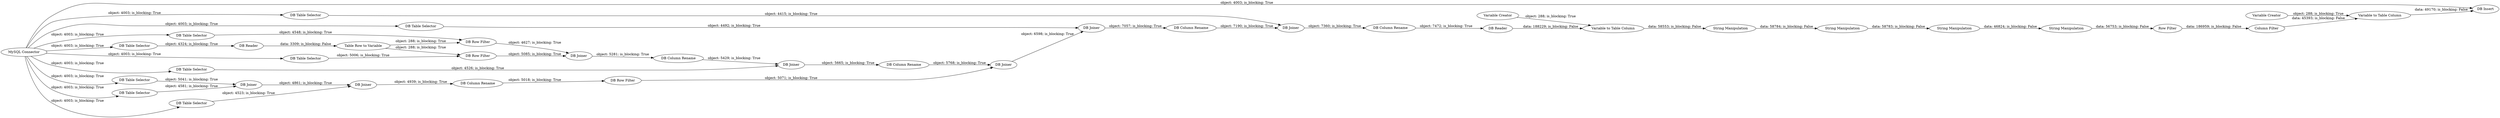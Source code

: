 digraph {
	"-2356704558935646724_144" [label="Column Filter"]
	"-2356704558935646724_55" [label="DB Column Rename"]
	"-2356704558935646724_80" [label="DB Column Rename"]
	"-2356704558935646724_53" [label="DB Table Selector"]
	"-2356704558935646724_42" [label="DB Insert"]
	"-2356704558935646724_40" [label="DB Column Rename"]
	"-2356704558935646724_60" [label="String Manipulation"]
	"-2356704558935646724_74" [label="DB Joiner"]
	"-2356704558935646724_36" [label="DB Table Selector"]
	"-2356704558935646724_71" [label="DB Table Selector"]
	"-2356704558935646724_43" [label="DB Table Selector"]
	"-2356704558935646724_130" [label="DB Reader"]
	"-2356704558935646724_133" [label="Table Row to Variable"]
	"-2356704558935646724_41" [label="DB Reader"]
	"-2356704558935646724_70" [label="Variable Creator"]
	"-2356704558935646724_39" [label="DB Joiner"]
	"-2356704558935646724_78" [label="DB Table Selector"]
	"-2356704558935646724_54" [label="DB Joiner"]
	"-2356704558935646724_145" [label="MySQL Connector"]
	"-2356704558935646724_143" [label="Variable to Table Column"]
	"-2356704558935646724_58" [label="DB Column Rename"]
	"-2356704558935646724_75" [label="DB Column Rename"]
	"-2356704558935646724_139" [label="Row Filter"]
	"-2356704558935646724_59" [label="String Manipulation"]
	"-2356704558935646724_56" [label="DB Table Selector"]
	"-2356704558935646724_21" [label="String Manipulation"]
	"-2356704558935646724_146" [label="DB Row Filter"]
	"-2356704558935646724_147" [label="DB Row Filter"]
	"-2356704558935646724_142" [label="Variable Creator"]
	"-2356704558935646724_44" [label="DB Table Selector"]
	"-2356704558935646724_77" [label="String Manipulation"]
	"-2356704558935646724_57" [label="DB Joiner"]
	"-2356704558935646724_38" [label="DB Table Selector"]
	"-2356704558935646724_131" [label="DB Table Selector"]
	"-2356704558935646724_76" [label="DB Row Filter"]
	"-2356704558935646724_52" [label="DB Joiner"]
	"-2356704558935646724_72" [label="DB Joiner"]
	"-2356704558935646724_69" [label="Variable to Table Column"]
	"-2356704558935646724_79" [label="DB Joiner"]
	"-2356704558935646724_55" -> "-2356704558935646724_52" [label="object: 5768; is_blocking: True"]
	"-2356704558935646724_80" -> "-2356704558935646724_41" [label="object: 7472; is_blocking: True"]
	"-2356704558935646724_72" -> "-2356704558935646724_74" [label="object: 4861; is_blocking: True"]
	"-2356704558935646724_133" -> "-2356704558935646724_146" [label="object: 288; is_blocking: True"]
	"-2356704558935646724_78" -> "-2356704558935646724_79" [label="object: 4415; is_blocking: True"]
	"-2356704558935646724_145" -> "-2356704558935646724_44" [label="object: 4003; is_blocking: True"]
	"-2356704558935646724_57" -> "-2356704558935646724_58" [label="object: 7057; is_blocking: True"]
	"-2356704558935646724_145" -> "-2356704558935646724_36" [label="object: 4003; is_blocking: True"]
	"-2356704558935646724_56" -> "-2356704558935646724_57" [label="object: 4492; is_blocking: True"]
	"-2356704558935646724_43" -> "-2356704558935646724_74" [label="object: 4523; is_blocking: True"]
	"-2356704558935646724_59" -> "-2356704558935646724_60" [label="data: 58784; is_blocking: False"]
	"-2356704558935646724_145" -> "-2356704558935646724_56" [label="object: 4003; is_blocking: True"]
	"-2356704558935646724_70" -> "-2356704558935646724_69" [label="object: 288; is_blocking: True"]
	"-2356704558935646724_40" -> "-2356704558935646724_54" [label="object: 5429; is_blocking: True"]
	"-2356704558935646724_60" -> "-2356704558935646724_77" [label="data: 58783; is_blocking: False"]
	"-2356704558935646724_41" -> "-2356704558935646724_69" [label="data: 188229; is_blocking: False"]
	"-2356704558935646724_130" -> "-2356704558935646724_133" [label="data: 3309; is_blocking: False"]
	"-2356704558935646724_21" -> "-2356704558935646724_139" [label="data: 56753; is_blocking: False"]
	"-2356704558935646724_74" -> "-2356704558935646724_75" [label="object: 4939; is_blocking: True"]
	"-2356704558935646724_52" -> "-2356704558935646724_57" [label="object: 6598; is_blocking: True"]
	"-2356704558935646724_133" -> "-2356704558935646724_147" [label="object: 288; is_blocking: True"]
	"-2356704558935646724_145" -> "-2356704558935646724_42" [label="object: 4003; is_blocking: True"]
	"-2356704558935646724_38" -> "-2356704558935646724_147" [label="object: 4548; is_blocking: True"]
	"-2356704558935646724_145" -> "-2356704558935646724_53" [label="object: 4003; is_blocking: True"]
	"-2356704558935646724_145" -> "-2356704558935646724_38" [label="object: 4003; is_blocking: True"]
	"-2356704558935646724_142" -> "-2356704558935646724_143" [label="object: 288; is_blocking: True"]
	"-2356704558935646724_75" -> "-2356704558935646724_76" [label="object: 5018; is_blocking: True"]
	"-2356704558935646724_145" -> "-2356704558935646724_71" [label="object: 4003; is_blocking: True"]
	"-2356704558935646724_139" -> "-2356704558935646724_144" [label="data: 186959; is_blocking: False"]
	"-2356704558935646724_44" -> "-2356704558935646724_72" [label="object: 4581; is_blocking: True"]
	"-2356704558935646724_145" -> "-2356704558935646724_131" [label="object: 4003; is_blocking: True"]
	"-2356704558935646724_77" -> "-2356704558935646724_21" [label="data: 46824; is_blocking: False"]
	"-2356704558935646724_53" -> "-2356704558935646724_54" [label="object: 4526; is_blocking: True"]
	"-2356704558935646724_144" -> "-2356704558935646724_143" [label="data: 45393; is_blocking: False"]
	"-2356704558935646724_36" -> "-2356704558935646724_146" [label="object: 5006; is_blocking: True"]
	"-2356704558935646724_79" -> "-2356704558935646724_80" [label="object: 7360; is_blocking: True"]
	"-2356704558935646724_146" -> "-2356704558935646724_39" [label="object: 5085; is_blocking: True"]
	"-2356704558935646724_69" -> "-2356704558935646724_59" [label="data: 58553; is_blocking: False"]
	"-2356704558935646724_143" -> "-2356704558935646724_42" [label="data: 49170; is_blocking: False"]
	"-2356704558935646724_145" -> "-2356704558935646724_78" [label="object: 4003; is_blocking: True"]
	"-2356704558935646724_71" -> "-2356704558935646724_72" [label="object: 5041; is_blocking: True"]
	"-2356704558935646724_76" -> "-2356704558935646724_52" [label="object: 5071; is_blocking: True"]
	"-2356704558935646724_39" -> "-2356704558935646724_40" [label="object: 5281; is_blocking: True"]
	"-2356704558935646724_54" -> "-2356704558935646724_55" [label="object: 5665; is_blocking: True"]
	"-2356704558935646724_145" -> "-2356704558935646724_43" [label="object: 4003; is_blocking: True"]
	"-2356704558935646724_58" -> "-2356704558935646724_79" [label="object: 7190; is_blocking: True"]
	"-2356704558935646724_147" -> "-2356704558935646724_39" [label="object: 4627; is_blocking: True"]
	"-2356704558935646724_131" -> "-2356704558935646724_130" [label="object: 4324; is_blocking: True"]
	rankdir=LR
}

